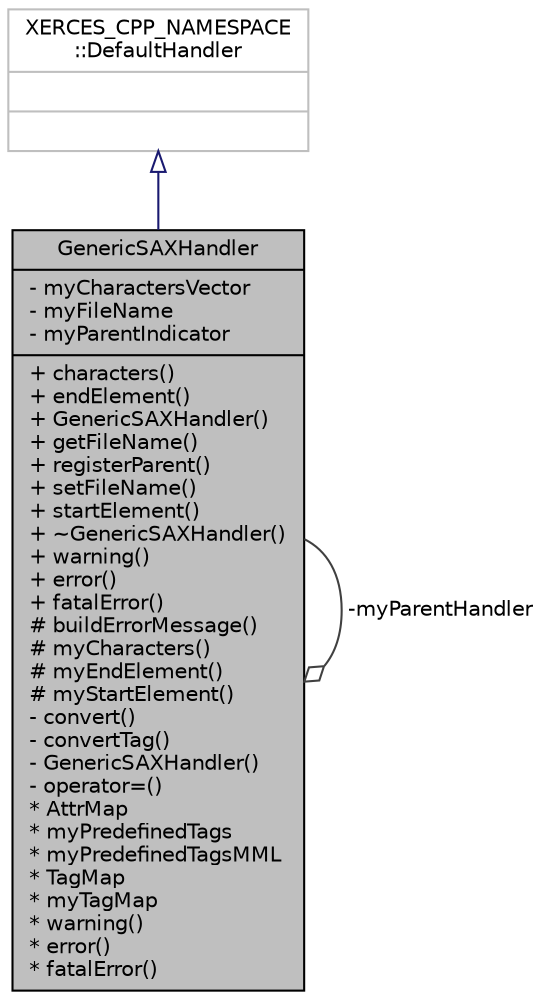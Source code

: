 digraph "GenericSAXHandler"
{
  edge [fontname="Helvetica",fontsize="10",labelfontname="Helvetica",labelfontsize="10"];
  node [fontname="Helvetica",fontsize="10",shape=record];
  Node57 [label="{GenericSAXHandler\n|- myCharactersVector\l- myFileName\l- myParentIndicator\l|+ characters()\l+ endElement()\l+ GenericSAXHandler()\l+ getFileName()\l+ registerParent()\l+ setFileName()\l+ startElement()\l+ ~GenericSAXHandler()\l+ warning()\l+ error()\l+ fatalError()\l# buildErrorMessage()\l# myCharacters()\l# myEndElement()\l# myStartElement()\l- convert()\l- convertTag()\l- GenericSAXHandler()\l- operator=()\l* AttrMap\l* myPredefinedTags\l* myPredefinedTagsMML\l* TagMap\l* myTagMap\l* warning()\l* error()\l* fatalError()\l}",height=0.2,width=0.4,color="black", fillcolor="grey75", style="filled", fontcolor="black"];
  Node58 -> Node57 [dir="back",color="midnightblue",fontsize="10",style="solid",arrowtail="onormal",fontname="Helvetica"];
  Node58 [label="{XERCES_CPP_NAMESPACE\l::DefaultHandler\n||}",height=0.2,width=0.4,color="grey75", fillcolor="white", style="filled"];
  Node57 -> Node57 [color="grey25",fontsize="10",style="solid",label=" -myParentHandler" ,arrowhead="odiamond",fontname="Helvetica"];
}
